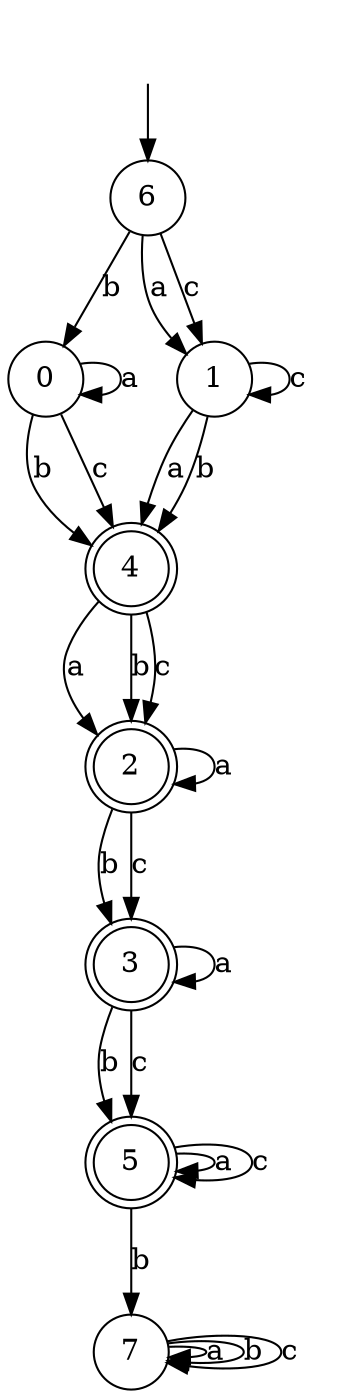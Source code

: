 digraph g {
__start [label=""shape=none]
	6[shape="circle" label="6"]
	0[shape="circle" label="0"]
	1[shape="circle" label="1"]
	2[shape="doublecircle" label="2"]
	3[shape="doublecircle" label="3"]
	4[shape="doublecircle" label="4"]
	5[shape="doublecircle" label="5"]
	7[shape="circle" label="7"]

__start -> 6
	0 -> 0 [label="a"]
	0 -> 4 [label="b"]
	0 -> 4 [label="c"]
	1 -> 4 [label="a"]
	1 -> 4 [label="b"]
	1 -> 1 [label="c"]
	2 -> 2 [label="a"]
	2 -> 3 [label="b"]
	2 -> 3 [label="c"]
	3 -> 3 [label="a"]
	3 -> 5 [label="b"]
	3 -> 5 [label="c"]
	4 -> 2 [label="a"]
	4 -> 2 [label="b"]
	4 -> 2 [label="c"]
	5 -> 5 [label="a"]
	5 -> 7 [label="b"]
	5 -> 5 [label="c"]
	6 -> 1 [label="a"]
	6 -> 0 [label="b"]
	6 -> 1 [label="c"]
	7 -> 7 [label="a"]
	7 -> 7 [label="b"]
	7 -> 7 [label="c"]
}
